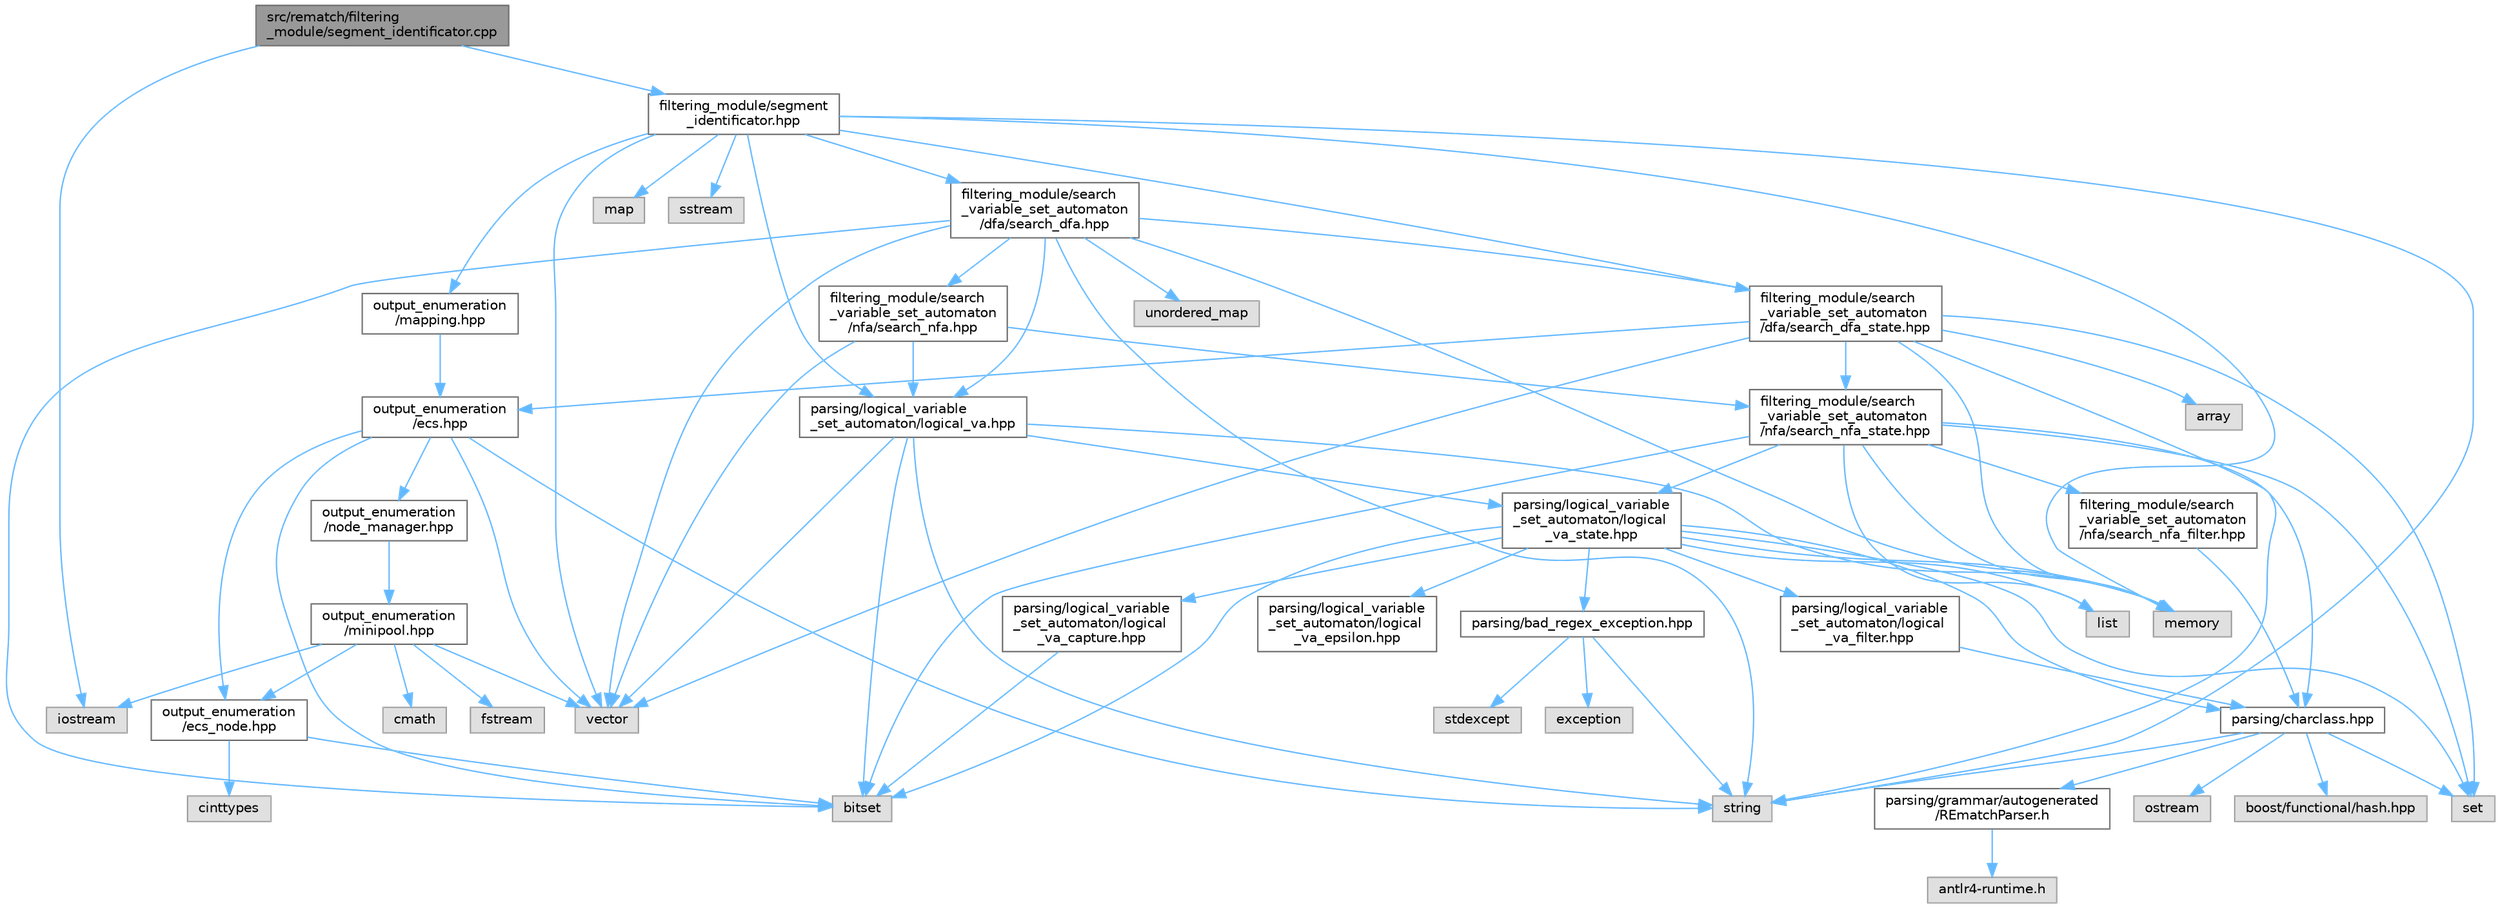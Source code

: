 digraph "src/rematch/filtering_module/segment_identificator.cpp"
{
 // LATEX_PDF_SIZE
  bgcolor="transparent";
  edge [fontname=Helvetica,fontsize=10,labelfontname=Helvetica,labelfontsize=10];
  node [fontname=Helvetica,fontsize=10,shape=box,height=0.2,width=0.4];
  Node1 [label="src/rematch/filtering\l_module/segment_identificator.cpp",height=0.2,width=0.4,color="gray40", fillcolor="grey60", style="filled", fontcolor="black",tooltip=" "];
  Node1 -> Node2 [color="steelblue1",style="solid"];
  Node2 [label="iostream",height=0.2,width=0.4,color="grey60", fillcolor="#E0E0E0", style="filled",tooltip=" "];
  Node1 -> Node3 [color="steelblue1",style="solid"];
  Node3 [label="filtering_module/segment\l_identificator.hpp",height=0.2,width=0.4,color="grey40", fillcolor="white", style="filled",URL="$df/dd0/segment__identificator_8hpp.html",tooltip=" "];
  Node3 -> Node4 [color="steelblue1",style="solid"];
  Node4 [label="string",height=0.2,width=0.4,color="grey60", fillcolor="#E0E0E0", style="filled",tooltip=" "];
  Node3 -> Node5 [color="steelblue1",style="solid"];
  Node5 [label="vector",height=0.2,width=0.4,color="grey60", fillcolor="#E0E0E0", style="filled",tooltip=" "];
  Node3 -> Node6 [color="steelblue1",style="solid"];
  Node6 [label="memory",height=0.2,width=0.4,color="grey60", fillcolor="#E0E0E0", style="filled",tooltip=" "];
  Node3 -> Node7 [color="steelblue1",style="solid"];
  Node7 [label="map",height=0.2,width=0.4,color="grey60", fillcolor="#E0E0E0", style="filled",tooltip=" "];
  Node3 -> Node8 [color="steelblue1",style="solid"];
  Node8 [label="sstream",height=0.2,width=0.4,color="grey60", fillcolor="#E0E0E0", style="filled",tooltip=" "];
  Node3 -> Node9 [color="steelblue1",style="solid"];
  Node9 [label="parsing/logical_variable\l_set_automaton/logical_va.hpp",height=0.2,width=0.4,color="grey40", fillcolor="white", style="filled",URL="$d4/d84/logical__va_8hpp.html",tooltip=" "];
  Node9 -> Node4 [color="steelblue1",style="solid"];
  Node9 -> Node5 [color="steelblue1",style="solid"];
  Node9 -> Node6 [color="steelblue1",style="solid"];
  Node9 -> Node10 [color="steelblue1",style="solid"];
  Node10 [label="bitset",height=0.2,width=0.4,color="grey60", fillcolor="#E0E0E0", style="filled",tooltip=" "];
  Node9 -> Node11 [color="steelblue1",style="solid"];
  Node11 [label="parsing/logical_variable\l_set_automaton/logical\l_va_state.hpp",height=0.2,width=0.4,color="grey40", fillcolor="white", style="filled",URL="$db/d4b/logical__va__state_8hpp.html",tooltip=" "];
  Node11 -> Node12 [color="steelblue1",style="solid"];
  Node12 [label="list",height=0.2,width=0.4,color="grey60", fillcolor="#E0E0E0", style="filled",tooltip=" "];
  Node11 -> Node13 [color="steelblue1",style="solid"];
  Node13 [label="set",height=0.2,width=0.4,color="grey60", fillcolor="#E0E0E0", style="filled",tooltip=" "];
  Node11 -> Node10 [color="steelblue1",style="solid"];
  Node11 -> Node6 [color="steelblue1",style="solid"];
  Node11 -> Node14 [color="steelblue1",style="solid"];
  Node14 [label="parsing/bad_regex_exception.hpp",height=0.2,width=0.4,color="grey40", fillcolor="white", style="filled",URL="$d8/dc7/bad__regex__exception_8hpp.html",tooltip=" "];
  Node14 -> Node15 [color="steelblue1",style="solid"];
  Node15 [label="exception",height=0.2,width=0.4,color="grey60", fillcolor="#E0E0E0", style="filled",tooltip=" "];
  Node14 -> Node16 [color="steelblue1",style="solid"];
  Node16 [label="stdexcept",height=0.2,width=0.4,color="grey60", fillcolor="#E0E0E0", style="filled",tooltip=" "];
  Node14 -> Node4 [color="steelblue1",style="solid"];
  Node11 -> Node17 [color="steelblue1",style="solid"];
  Node17 [label="parsing/charclass.hpp",height=0.2,width=0.4,color="grey40", fillcolor="white", style="filled",URL="$d7/d6c/charclass_8hpp.html",tooltip=" "];
  Node17 -> Node13 [color="steelblue1",style="solid"];
  Node17 -> Node4 [color="steelblue1",style="solid"];
  Node17 -> Node18 [color="steelblue1",style="solid"];
  Node18 [label="ostream",height=0.2,width=0.4,color="grey60", fillcolor="#E0E0E0", style="filled",tooltip=" "];
  Node17 -> Node19 [color="steelblue1",style="solid"];
  Node19 [label="boost/functional/hash.hpp",height=0.2,width=0.4,color="grey60", fillcolor="#E0E0E0", style="filled",tooltip=" "];
  Node17 -> Node20 [color="steelblue1",style="solid"];
  Node20 [label="parsing/grammar/autogenerated\l/REmatchParser.h",height=0.2,width=0.4,color="grey40", fillcolor="white", style="filled",URL="$d8/dea/REmatchParser_8h.html",tooltip=" "];
  Node20 -> Node21 [color="steelblue1",style="solid"];
  Node21 [label="antlr4-runtime.h",height=0.2,width=0.4,color="grey60", fillcolor="#E0E0E0", style="filled",tooltip=" "];
  Node11 -> Node22 [color="steelblue1",style="solid"];
  Node22 [label="parsing/logical_variable\l_set_automaton/logical\l_va_capture.hpp",height=0.2,width=0.4,color="grey40", fillcolor="white", style="filled",URL="$d7/da2/logical__va__capture_8hpp.html",tooltip=" "];
  Node22 -> Node10 [color="steelblue1",style="solid"];
  Node11 -> Node23 [color="steelblue1",style="solid"];
  Node23 [label="parsing/logical_variable\l_set_automaton/logical\l_va_filter.hpp",height=0.2,width=0.4,color="grey40", fillcolor="white", style="filled",URL="$d1/da7/logical__va__filter_8hpp.html",tooltip=" "];
  Node23 -> Node17 [color="steelblue1",style="solid"];
  Node11 -> Node24 [color="steelblue1",style="solid"];
  Node24 [label="parsing/logical_variable\l_set_automaton/logical\l_va_epsilon.hpp",height=0.2,width=0.4,color="grey40", fillcolor="white", style="filled",URL="$da/d75/logical__va__epsilon_8hpp.html",tooltip=" "];
  Node3 -> Node25 [color="steelblue1",style="solid"];
  Node25 [label="output_enumeration\l/mapping.hpp",height=0.2,width=0.4,color="grey40", fillcolor="white", style="filled",URL="$d5/ddf/mapping_8hpp.html",tooltip=" "];
  Node25 -> Node26 [color="steelblue1",style="solid"];
  Node26 [label="output_enumeration\l/ecs.hpp",height=0.2,width=0.4,color="grey40", fillcolor="white", style="filled",URL="$de/d8c/ecs_8hpp.html",tooltip=" "];
  Node26 -> Node10 [color="steelblue1",style="solid"];
  Node26 -> Node4 [color="steelblue1",style="solid"];
  Node26 -> Node5 [color="steelblue1",style="solid"];
  Node26 -> Node27 [color="steelblue1",style="solid"];
  Node27 [label="output_enumeration\l/node_manager.hpp",height=0.2,width=0.4,color="grey40", fillcolor="white", style="filled",URL="$d1/de4/node__manager_8hpp.html",tooltip=" "];
  Node27 -> Node28 [color="steelblue1",style="solid"];
  Node28 [label="output_enumeration\l/minipool.hpp",height=0.2,width=0.4,color="grey40", fillcolor="white", style="filled",URL="$d8/d69/minipool_8hpp.html",tooltip=" "];
  Node28 -> Node29 [color="steelblue1",style="solid"];
  Node29 [label="cmath",height=0.2,width=0.4,color="grey60", fillcolor="#E0E0E0", style="filled",tooltip=" "];
  Node28 -> Node5 [color="steelblue1",style="solid"];
  Node28 -> Node2 [color="steelblue1",style="solid"];
  Node28 -> Node30 [color="steelblue1",style="solid"];
  Node30 [label="fstream",height=0.2,width=0.4,color="grey60", fillcolor="#E0E0E0", style="filled",tooltip=" "];
  Node28 -> Node31 [color="steelblue1",style="solid"];
  Node31 [label="output_enumeration\l/ecs_node.hpp",height=0.2,width=0.4,color="grey40", fillcolor="white", style="filled",URL="$d0/df8/ecs__node_8hpp.html",tooltip=" "];
  Node31 -> Node32 [color="steelblue1",style="solid"];
  Node32 [label="cinttypes",height=0.2,width=0.4,color="grey60", fillcolor="#E0E0E0", style="filled",tooltip=" "];
  Node31 -> Node10 [color="steelblue1",style="solid"];
  Node26 -> Node31 [color="steelblue1",style="solid"];
  Node3 -> Node33 [color="steelblue1",style="solid"];
  Node33 [label="filtering_module/search\l_variable_set_automaton\l/dfa/search_dfa.hpp",height=0.2,width=0.4,color="grey40", fillcolor="white", style="filled",URL="$de/db4/search__dfa_8hpp.html",tooltip=" "];
  Node33 -> Node4 [color="steelblue1",style="solid"];
  Node33 -> Node5 [color="steelblue1",style="solid"];
  Node33 -> Node6 [color="steelblue1",style="solid"];
  Node33 -> Node10 [color="steelblue1",style="solid"];
  Node33 -> Node34 [color="steelblue1",style="solid"];
  Node34 [label="unordered_map",height=0.2,width=0.4,color="grey60", fillcolor="#E0E0E0", style="filled",tooltip=" "];
  Node33 -> Node9 [color="steelblue1",style="solid"];
  Node33 -> Node35 [color="steelblue1",style="solid"];
  Node35 [label="filtering_module/search\l_variable_set_automaton\l/dfa/search_dfa_state.hpp",height=0.2,width=0.4,color="grey40", fillcolor="white", style="filled",URL="$d4/d3a/search__dfa__state_8hpp.html",tooltip=" "];
  Node35 -> Node36 [color="steelblue1",style="solid"];
  Node36 [label="array",height=0.2,width=0.4,color="grey60", fillcolor="#E0E0E0", style="filled",tooltip=" "];
  Node35 -> Node5 [color="steelblue1",style="solid"];
  Node35 -> Node4 [color="steelblue1",style="solid"];
  Node35 -> Node6 [color="steelblue1",style="solid"];
  Node35 -> Node13 [color="steelblue1",style="solid"];
  Node35 -> Node26 [color="steelblue1",style="solid"];
  Node35 -> Node37 [color="steelblue1",style="solid"];
  Node37 [label="filtering_module/search\l_variable_set_automaton\l/nfa/search_nfa_state.hpp",height=0.2,width=0.4,color="grey40", fillcolor="white", style="filled",URL="$d6/db8/search__nfa__state_8hpp.html",tooltip=" "];
  Node37 -> Node12 [color="steelblue1",style="solid"];
  Node37 -> Node13 [color="steelblue1",style="solid"];
  Node37 -> Node10 [color="steelblue1",style="solid"];
  Node37 -> Node6 [color="steelblue1",style="solid"];
  Node37 -> Node17 [color="steelblue1",style="solid"];
  Node37 -> Node11 [color="steelblue1",style="solid"];
  Node37 -> Node38 [color="steelblue1",style="solid"];
  Node38 [label="filtering_module/search\l_variable_set_automaton\l/nfa/search_nfa_filter.hpp",height=0.2,width=0.4,color="grey40", fillcolor="white", style="filled",URL="$df/dce/search__nfa__filter_8hpp.html",tooltip=" "];
  Node38 -> Node17 [color="steelblue1",style="solid"];
  Node33 -> Node39 [color="steelblue1",style="solid"];
  Node39 [label="filtering_module/search\l_variable_set_automaton\l/nfa/search_nfa.hpp",height=0.2,width=0.4,color="grey40", fillcolor="white", style="filled",URL="$d6/ddb/search__nfa_8hpp.html",tooltip=" "];
  Node39 -> Node5 [color="steelblue1",style="solid"];
  Node39 -> Node37 [color="steelblue1",style="solid"];
  Node39 -> Node9 [color="steelblue1",style="solid"];
  Node3 -> Node35 [color="steelblue1",style="solid"];
}
